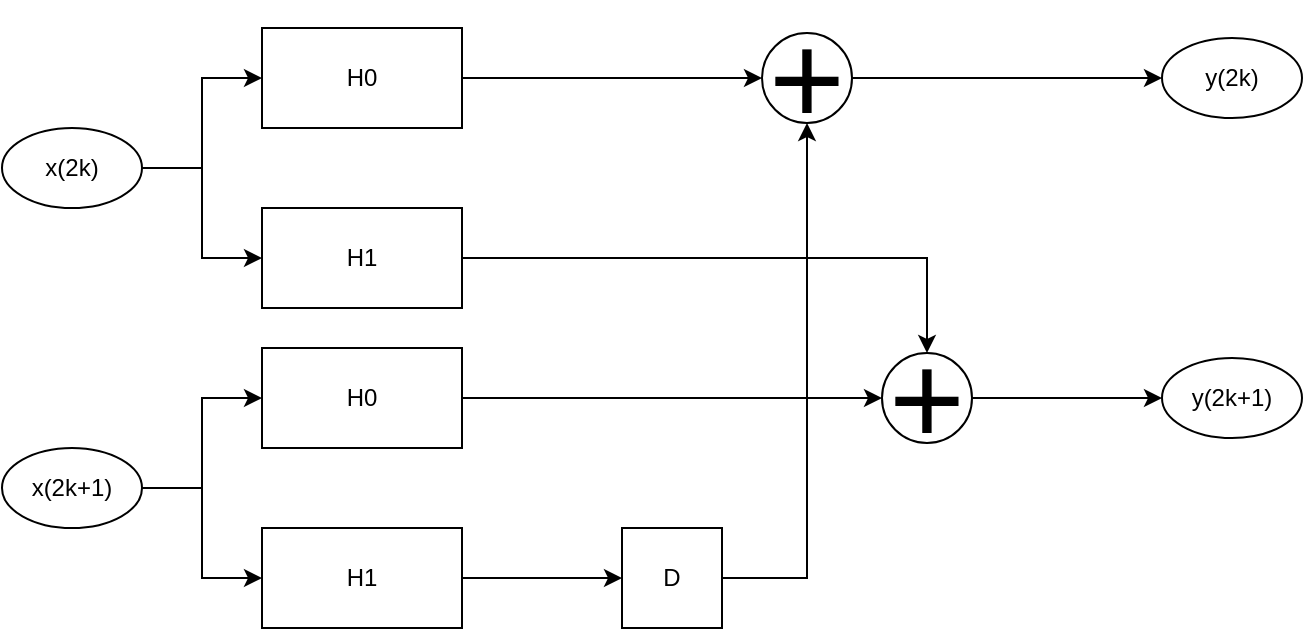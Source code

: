 <mxfile version="21.4.0" type="github">
  <diagram name="第 1 页" id="6c7Dq5-AY6w6WpyVM683">
    <mxGraphModel dx="1117" dy="791" grid="1" gridSize="10" guides="1" tooltips="1" connect="1" arrows="1" fold="1" page="1" pageScale="1" pageWidth="827" pageHeight="1169" math="0" shadow="0">
      <root>
        <mxCell id="0" />
        <mxCell id="1" parent="0" />
        <mxCell id="11V3AMWHq4y9PStT7rWr-9" style="edgeStyle=orthogonalEdgeStyle;rounded=0;orthogonalLoop=1;jettySize=auto;html=1;exitX=1;exitY=0.5;exitDx=0;exitDy=0;entryX=0;entryY=0.5;entryDx=0;entryDy=0;" edge="1" parent="1" source="11V3AMWHq4y9PStT7rWr-1" target="11V3AMWHq4y9PStT7rWr-4">
          <mxGeometry relative="1" as="geometry" />
        </mxCell>
        <mxCell id="11V3AMWHq4y9PStT7rWr-1" value="x(2k)" style="ellipse;whiteSpace=wrap;html=1;" vertex="1" parent="1">
          <mxGeometry x="100" y="160" width="70" height="40" as="geometry" />
        </mxCell>
        <mxCell id="11V3AMWHq4y9PStT7rWr-10" style="edgeStyle=orthogonalEdgeStyle;rounded=0;orthogonalLoop=1;jettySize=auto;html=1;exitX=1;exitY=0.5;exitDx=0;exitDy=0;entryX=0;entryY=0.5;entryDx=0;entryDy=0;" edge="1" parent="1" source="11V3AMWHq4y9PStT7rWr-2" target="11V3AMWHq4y9PStT7rWr-7">
          <mxGeometry relative="1" as="geometry" />
        </mxCell>
        <mxCell id="11V3AMWHq4y9PStT7rWr-11" style="edgeStyle=orthogonalEdgeStyle;rounded=0;orthogonalLoop=1;jettySize=auto;html=1;exitX=1;exitY=0.5;exitDx=0;exitDy=0;entryX=0;entryY=0.5;entryDx=0;entryDy=0;" edge="1" parent="1" source="11V3AMWHq4y9PStT7rWr-2" target="11V3AMWHq4y9PStT7rWr-5">
          <mxGeometry relative="1" as="geometry" />
        </mxCell>
        <mxCell id="11V3AMWHq4y9PStT7rWr-2" value="x(2k+1)" style="ellipse;whiteSpace=wrap;html=1;" vertex="1" parent="1">
          <mxGeometry x="100" y="320" width="70" height="40" as="geometry" />
        </mxCell>
        <mxCell id="11V3AMWHq4y9PStT7rWr-16" style="edgeStyle=orthogonalEdgeStyle;rounded=0;orthogonalLoop=1;jettySize=auto;html=1;exitX=1;exitY=0.5;exitDx=0;exitDy=0;entryX=0;entryY=0.5;entryDx=0;entryDy=0;" edge="1" parent="1" source="11V3AMWHq4y9PStT7rWr-3" target="11V3AMWHq4y9PStT7rWr-15">
          <mxGeometry relative="1" as="geometry" />
        </mxCell>
        <mxCell id="11V3AMWHq4y9PStT7rWr-3" value="H0" style="rounded=0;whiteSpace=wrap;html=1;" vertex="1" parent="1">
          <mxGeometry x="230" y="110" width="100" height="50" as="geometry" />
        </mxCell>
        <mxCell id="11V3AMWHq4y9PStT7rWr-18" style="edgeStyle=orthogonalEdgeStyle;rounded=0;orthogonalLoop=1;jettySize=auto;html=1;exitX=1;exitY=0.5;exitDx=0;exitDy=0;entryX=0.5;entryY=0;entryDx=0;entryDy=0;" edge="1" parent="1" source="11V3AMWHq4y9PStT7rWr-4" target="11V3AMWHq4y9PStT7rWr-14">
          <mxGeometry relative="1" as="geometry" />
        </mxCell>
        <mxCell id="11V3AMWHq4y9PStT7rWr-4" value="H1" style="rounded=0;whiteSpace=wrap;html=1;" vertex="1" parent="1">
          <mxGeometry x="230" y="200" width="100" height="50" as="geometry" />
        </mxCell>
        <mxCell id="11V3AMWHq4y9PStT7rWr-13" style="edgeStyle=orthogonalEdgeStyle;rounded=0;orthogonalLoop=1;jettySize=auto;html=1;exitX=1;exitY=0.5;exitDx=0;exitDy=0;entryX=0;entryY=0.5;entryDx=0;entryDy=0;" edge="1" parent="1" source="11V3AMWHq4y9PStT7rWr-5" target="11V3AMWHq4y9PStT7rWr-12">
          <mxGeometry relative="1" as="geometry" />
        </mxCell>
        <mxCell id="11V3AMWHq4y9PStT7rWr-5" value="H1" style="rounded=0;whiteSpace=wrap;html=1;" vertex="1" parent="1">
          <mxGeometry x="230" y="360" width="100" height="50" as="geometry" />
        </mxCell>
        <mxCell id="11V3AMWHq4y9PStT7rWr-19" style="edgeStyle=orthogonalEdgeStyle;rounded=0;orthogonalLoop=1;jettySize=auto;html=1;exitX=1;exitY=0.5;exitDx=0;exitDy=0;" edge="1" parent="1" source="11V3AMWHq4y9PStT7rWr-7" target="11V3AMWHq4y9PStT7rWr-14">
          <mxGeometry relative="1" as="geometry" />
        </mxCell>
        <mxCell id="11V3AMWHq4y9PStT7rWr-7" value="H0" style="rounded=0;whiteSpace=wrap;html=1;" vertex="1" parent="1">
          <mxGeometry x="230" y="270" width="100" height="50" as="geometry" />
        </mxCell>
        <mxCell id="11V3AMWHq4y9PStT7rWr-8" value="" style="endArrow=classic;html=1;rounded=0;exitX=1;exitY=0.5;exitDx=0;exitDy=0;entryX=0;entryY=0.5;entryDx=0;entryDy=0;" edge="1" parent="1" source="11V3AMWHq4y9PStT7rWr-1" target="11V3AMWHq4y9PStT7rWr-3">
          <mxGeometry width="50" height="50" relative="1" as="geometry">
            <mxPoint x="390" y="430" as="sourcePoint" />
            <mxPoint x="440" y="380" as="targetPoint" />
            <Array as="points">
              <mxPoint x="200" y="180" />
              <mxPoint x="200" y="135" />
            </Array>
          </mxGeometry>
        </mxCell>
        <mxCell id="11V3AMWHq4y9PStT7rWr-17" style="edgeStyle=orthogonalEdgeStyle;rounded=0;orthogonalLoop=1;jettySize=auto;html=1;exitX=1;exitY=0.5;exitDx=0;exitDy=0;entryX=0.5;entryY=1;entryDx=0;entryDy=0;" edge="1" parent="1" source="11V3AMWHq4y9PStT7rWr-12" target="11V3AMWHq4y9PStT7rWr-15">
          <mxGeometry relative="1" as="geometry" />
        </mxCell>
        <mxCell id="11V3AMWHq4y9PStT7rWr-12" value="D" style="rounded=0;whiteSpace=wrap;html=1;" vertex="1" parent="1">
          <mxGeometry x="410" y="360" width="50" height="50" as="geometry" />
        </mxCell>
        <mxCell id="11V3AMWHq4y9PStT7rWr-24" style="edgeStyle=orthogonalEdgeStyle;rounded=0;orthogonalLoop=1;jettySize=auto;html=1;exitX=1;exitY=0.5;exitDx=0;exitDy=0;entryX=0;entryY=0.5;entryDx=0;entryDy=0;" edge="1" parent="1" source="11V3AMWHq4y9PStT7rWr-14" target="11V3AMWHq4y9PStT7rWr-23">
          <mxGeometry relative="1" as="geometry" />
        </mxCell>
        <mxCell id="11V3AMWHq4y9PStT7rWr-14" value="&lt;font style=&quot;font-size: 65px;&quot;&gt;+&lt;/font&gt;" style="ellipse;whiteSpace=wrap;html=1;aspect=fixed;" vertex="1" parent="1">
          <mxGeometry x="540" y="272.5" width="45" height="45" as="geometry" />
        </mxCell>
        <mxCell id="11V3AMWHq4y9PStT7rWr-22" style="edgeStyle=orthogonalEdgeStyle;rounded=0;orthogonalLoop=1;jettySize=auto;html=1;exitX=1;exitY=0.5;exitDx=0;exitDy=0;entryX=0;entryY=0.5;entryDx=0;entryDy=0;" edge="1" parent="1" source="11V3AMWHq4y9PStT7rWr-15" target="11V3AMWHq4y9PStT7rWr-21">
          <mxGeometry relative="1" as="geometry" />
        </mxCell>
        <mxCell id="11V3AMWHq4y9PStT7rWr-15" value="&lt;font style=&quot;font-size: 65px;&quot;&gt;+&lt;/font&gt;" style="ellipse;whiteSpace=wrap;html=1;aspect=fixed;" vertex="1" parent="1">
          <mxGeometry x="480" y="112.5" width="45" height="45" as="geometry" />
        </mxCell>
        <mxCell id="11V3AMWHq4y9PStT7rWr-21" value="y(2k)" style="ellipse;whiteSpace=wrap;html=1;" vertex="1" parent="1">
          <mxGeometry x="680" y="115" width="70" height="40" as="geometry" />
        </mxCell>
        <mxCell id="11V3AMWHq4y9PStT7rWr-23" value="y(2k+1)" style="ellipse;whiteSpace=wrap;html=1;" vertex="1" parent="1">
          <mxGeometry x="680" y="275" width="70" height="40" as="geometry" />
        </mxCell>
      </root>
    </mxGraphModel>
  </diagram>
</mxfile>
